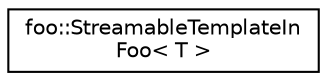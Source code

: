 digraph "Graphical Class Hierarchy"
{
  edge [fontname="Helvetica",fontsize="10",labelfontname="Helvetica",labelfontsize="10"];
  node [fontname="Helvetica",fontsize="10",shape=record];
  rankdir="LR";
  Node1 [label="foo::StreamableTemplateIn\lFoo\< T \>",height=0.2,width=0.4,color="black", fillcolor="white", style="filled",URL="$classfoo_1_1_streamable_template_in_foo.html"];
}
